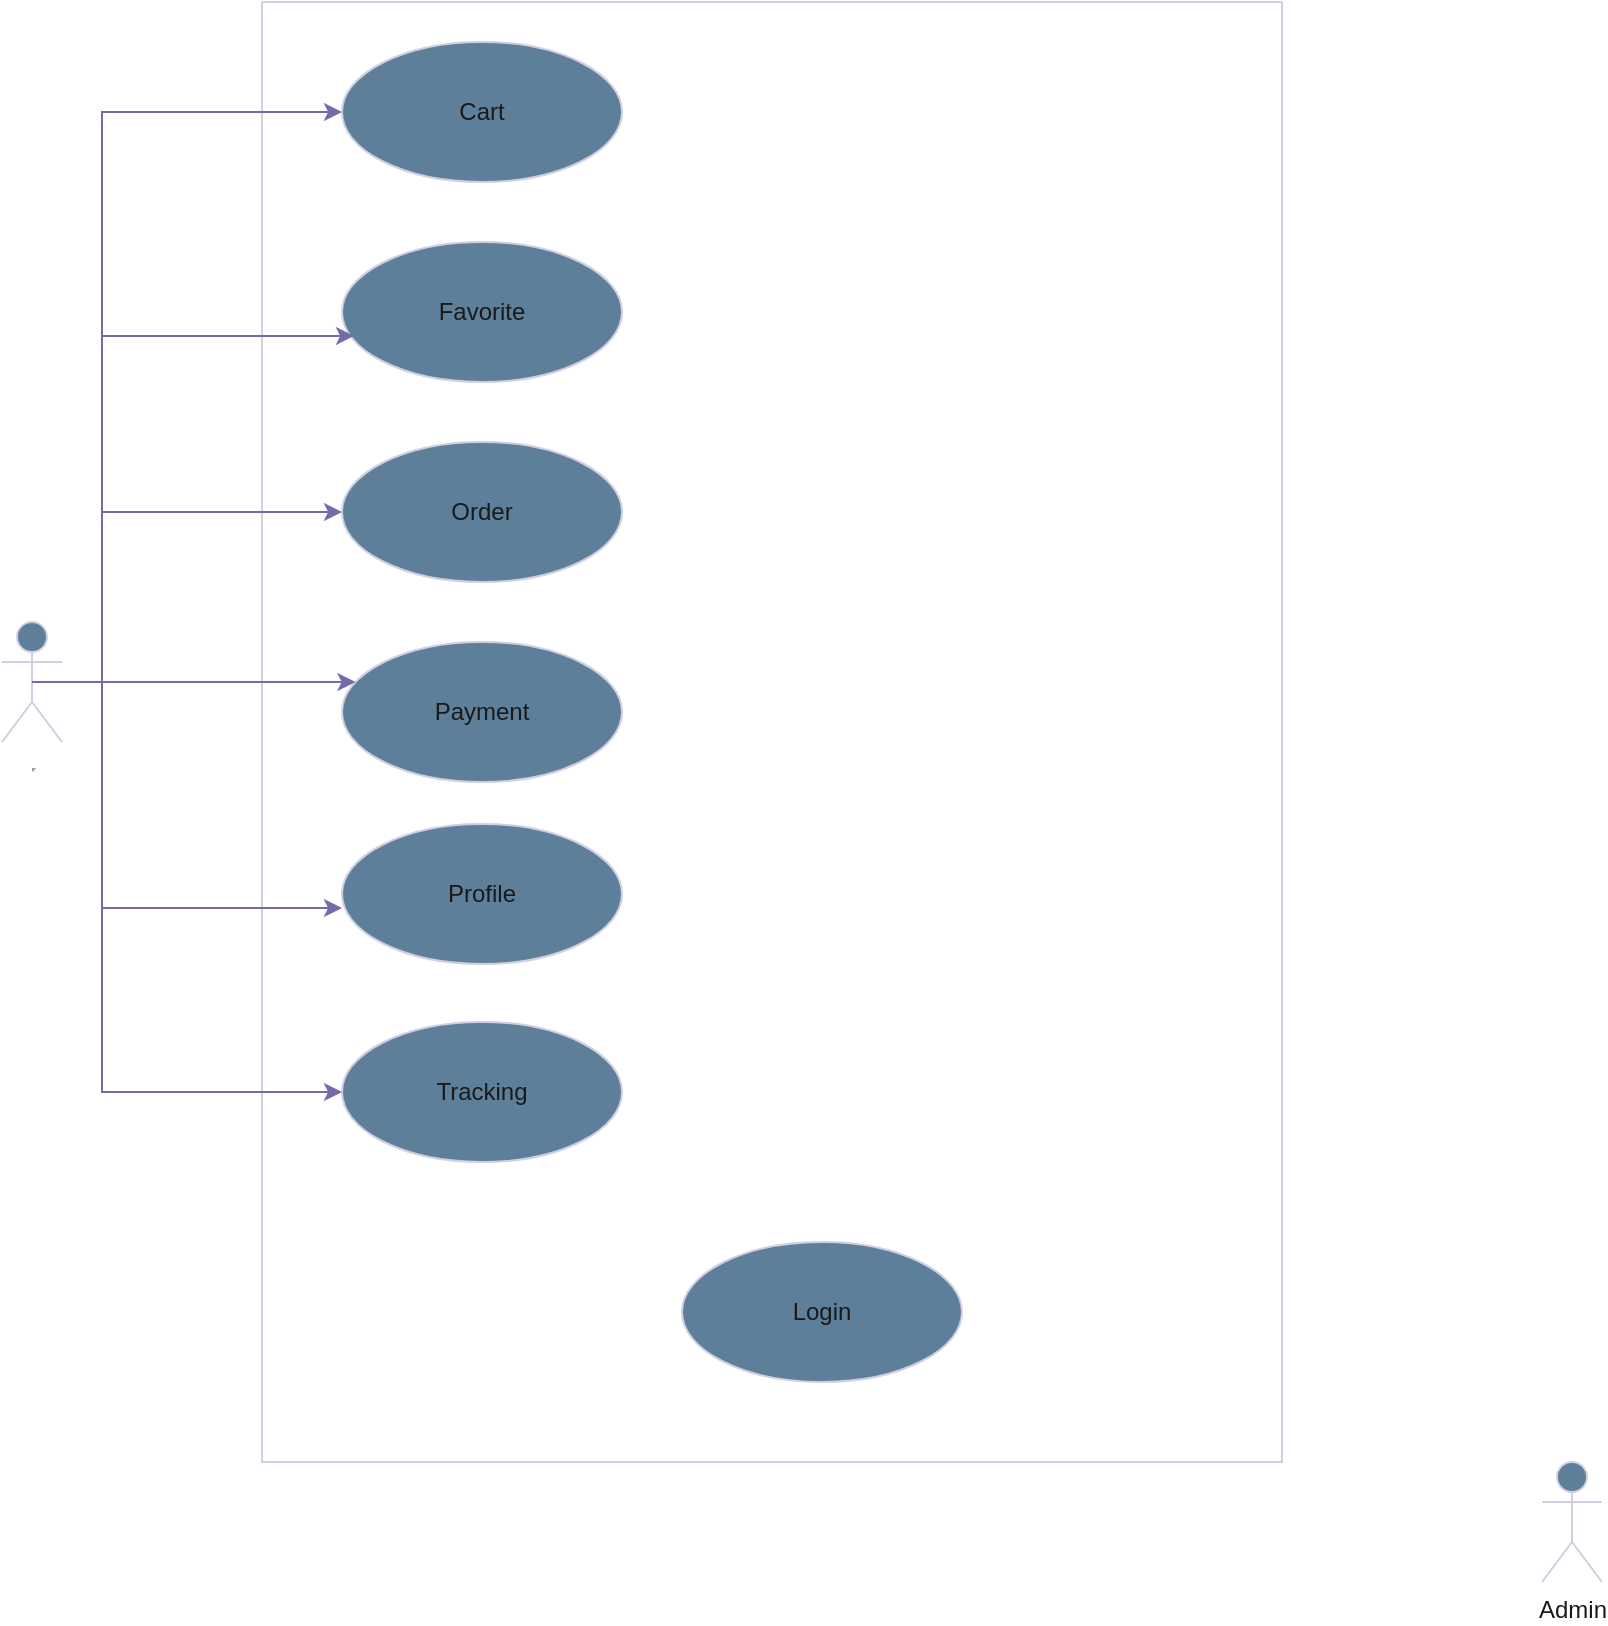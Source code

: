 <mxfile version="22.1.9" type="device">
  <diagram name="Page-1" id="jQb6HeSSOBNKT_kZNH1c">
    <mxGraphModel dx="1434" dy="758" grid="1" gridSize="10" guides="1" tooltips="1" connect="1" arrows="1" fold="1" page="1" pageScale="1" pageWidth="850" pageHeight="1100" math="0" shadow="0">
      <root>
        <mxCell id="0" />
        <mxCell id="1" parent="0" />
        <mxCell id="w6KJ35ehDTpDePLppchS-3" value="" style="swimlane;startSize=0;labelBackgroundColor=none;fillColor=#5D7F99;strokeColor=#D0CEE2;fontColor=#1A1A1A;" vertex="1" parent="1">
          <mxGeometry x="150" y="20" width="510" height="730" as="geometry">
            <mxRectangle x="180" y="250" width="50" height="40" as="alternateBounds" />
          </mxGeometry>
        </mxCell>
        <mxCell id="w6KJ35ehDTpDePLppchS-2" value="Order" style="ellipse;whiteSpace=wrap;html=1;labelBackgroundColor=none;fillColor=#5D7F99;strokeColor=#D0CEE2;fontColor=#1A1A1A;" vertex="1" parent="w6KJ35ehDTpDePLppchS-3">
          <mxGeometry x="40" y="220" width="140" height="70" as="geometry" />
        </mxCell>
        <mxCell id="w6KJ35ehDTpDePLppchS-9" value="Profile" style="ellipse;whiteSpace=wrap;html=1;labelBackgroundColor=none;fillColor=#5D7F99;strokeColor=#D0CEE2;fontColor=#1A1A1A;" vertex="1" parent="w6KJ35ehDTpDePLppchS-3">
          <mxGeometry x="40" y="411" width="140" height="70" as="geometry" />
        </mxCell>
        <mxCell id="w6KJ35ehDTpDePLppchS-10" value="Payment" style="ellipse;whiteSpace=wrap;html=1;labelBackgroundColor=none;fillColor=#5D7F99;strokeColor=#D0CEE2;fontColor=#1A1A1A;" vertex="1" parent="w6KJ35ehDTpDePLppchS-3">
          <mxGeometry x="40" y="320" width="140" height="70" as="geometry" />
        </mxCell>
        <mxCell id="w6KJ35ehDTpDePLppchS-14" value="Tracking" style="ellipse;whiteSpace=wrap;html=1;labelBackgroundColor=none;fillColor=#5D7F99;strokeColor=#D0CEE2;fontColor=#1A1A1A;" vertex="1" parent="w6KJ35ehDTpDePLppchS-3">
          <mxGeometry x="40" y="510" width="140" height="70" as="geometry" />
        </mxCell>
        <mxCell id="w6KJ35ehDTpDePLppchS-31" value="Login" style="ellipse;whiteSpace=wrap;html=1;labelBackgroundColor=none;fillColor=#5D7F99;strokeColor=#D0CEE2;fontColor=#1A1A1A;" vertex="1" parent="w6KJ35ehDTpDePLppchS-3">
          <mxGeometry x="210" y="620" width="140" height="70" as="geometry" />
        </mxCell>
        <mxCell id="w6KJ35ehDTpDePLppchS-39" value="Favorite" style="ellipse;whiteSpace=wrap;html=1;labelBackgroundColor=none;fillColor=#5D7F99;strokeColor=#D0CEE2;fontColor=#1A1A1A;" vertex="1" parent="w6KJ35ehDTpDePLppchS-3">
          <mxGeometry x="40" y="120" width="140" height="70" as="geometry" />
        </mxCell>
        <mxCell id="w6KJ35ehDTpDePLppchS-43" value="Cart" style="ellipse;whiteSpace=wrap;html=1;labelBackgroundColor=none;fillColor=#5D7F99;strokeColor=#D0CEE2;fontColor=#1A1A1A;" vertex="1" parent="w6KJ35ehDTpDePLppchS-3">
          <mxGeometry x="40" y="20" width="140" height="70" as="geometry" />
        </mxCell>
        <mxCell id="w6KJ35ehDTpDePLppchS-45" style="edgeStyle=orthogonalEdgeStyle;rounded=0;orthogonalLoop=1;jettySize=auto;html=1;exitX=0.5;exitY=0.5;exitDx=0;exitDy=0;exitPerimeter=0;strokeColor=#736CA8;fontColor=#1A1A1A;" edge="1" parent="1" source="w6KJ35ehDTpDePLppchS-1" target="w6KJ35ehDTpDePLppchS-43">
          <mxGeometry relative="1" as="geometry">
            <Array as="points">
              <mxPoint x="70" y="360" />
              <mxPoint x="70" y="75" />
            </Array>
          </mxGeometry>
        </mxCell>
        <mxCell id="w6KJ35ehDTpDePLppchS-48" style="edgeStyle=orthogonalEdgeStyle;rounded=0;orthogonalLoop=1;jettySize=auto;html=1;exitX=0.5;exitY=0.5;exitDx=0;exitDy=0;exitPerimeter=0;entryX=0;entryY=0.5;entryDx=0;entryDy=0;strokeColor=#736CA8;fontColor=#1A1A1A;" edge="1" parent="1" source="w6KJ35ehDTpDePLppchS-1" target="w6KJ35ehDTpDePLppchS-2">
          <mxGeometry relative="1" as="geometry">
            <Array as="points">
              <mxPoint x="70" y="360" />
              <mxPoint x="70" y="275" />
            </Array>
          </mxGeometry>
        </mxCell>
        <mxCell id="w6KJ35ehDTpDePLppchS-49" style="edgeStyle=orthogonalEdgeStyle;rounded=0;orthogonalLoop=1;jettySize=auto;html=1;exitX=0.5;exitY=0.5;exitDx=0;exitDy=0;exitPerimeter=0;strokeColor=#736CA8;fontColor=#1A1A1A;" edge="1" parent="1" source="w6KJ35ehDTpDePLppchS-1" target="w6KJ35ehDTpDePLppchS-10">
          <mxGeometry relative="1" as="geometry">
            <Array as="points">
              <mxPoint x="150" y="360" />
              <mxPoint x="150" y="360" />
            </Array>
          </mxGeometry>
        </mxCell>
        <mxCell id="w6KJ35ehDTpDePLppchS-51" style="edgeStyle=orthogonalEdgeStyle;rounded=0;orthogonalLoop=1;jettySize=auto;html=1;exitX=0.5;exitY=0.5;exitDx=0;exitDy=0;exitPerimeter=0;entryX=0;entryY=0.5;entryDx=0;entryDy=0;strokeColor=#736CA8;fontColor=#1A1A1A;" edge="1" parent="1" source="w6KJ35ehDTpDePLppchS-1" target="w6KJ35ehDTpDePLppchS-14">
          <mxGeometry relative="1" as="geometry">
            <Array as="points">
              <mxPoint x="70" y="360" />
              <mxPoint x="70" y="565" />
            </Array>
          </mxGeometry>
        </mxCell>
        <mxCell id="w6KJ35ehDTpDePLppchS-1" value="&lt;hr&gt;" style="shape=umlActor;verticalLabelPosition=bottom;verticalAlign=top;html=1;outlineConnect=0;labelBackgroundColor=none;fillColor=#5D7F99;strokeColor=#D0CEE2;fontColor=#1A1A1A;direction=east;" vertex="1" parent="1">
          <mxGeometry x="20" y="330" width="30" height="60" as="geometry" />
        </mxCell>
        <mxCell id="w6KJ35ehDTpDePLppchS-5" value="Admin" style="shape=umlActor;verticalLabelPosition=bottom;verticalAlign=top;html=1;outlineConnect=0;labelBackgroundColor=none;fillColor=#5D7F99;strokeColor=#D0CEE2;fontColor=#1A1A1A;" vertex="1" parent="1">
          <mxGeometry x="790" y="750" width="30" height="60" as="geometry" />
        </mxCell>
        <mxCell id="w6KJ35ehDTpDePLppchS-46" style="edgeStyle=orthogonalEdgeStyle;rounded=0;orthogonalLoop=1;jettySize=auto;html=1;exitX=0.5;exitY=0.5;exitDx=0;exitDy=0;exitPerimeter=0;entryX=0.043;entryY=0.671;entryDx=0;entryDy=0;entryPerimeter=0;strokeColor=#736CA8;fontColor=#1A1A1A;" edge="1" parent="1" source="w6KJ35ehDTpDePLppchS-1" target="w6KJ35ehDTpDePLppchS-39">
          <mxGeometry relative="1" as="geometry">
            <Array as="points">
              <mxPoint x="70" y="360" />
              <mxPoint x="70" y="187" />
            </Array>
          </mxGeometry>
        </mxCell>
        <mxCell id="w6KJ35ehDTpDePLppchS-50" style="edgeStyle=orthogonalEdgeStyle;rounded=0;orthogonalLoop=1;jettySize=auto;html=1;exitX=0.5;exitY=0.5;exitDx=0;exitDy=0;exitPerimeter=0;entryX=0;entryY=0.614;entryDx=0;entryDy=0;entryPerimeter=0;strokeColor=#736CA8;fontColor=#1A1A1A;" edge="1" parent="1" source="w6KJ35ehDTpDePLppchS-1" target="w6KJ35ehDTpDePLppchS-9">
          <mxGeometry relative="1" as="geometry">
            <Array as="points">
              <mxPoint x="70" y="360" />
              <mxPoint x="70" y="473" />
            </Array>
          </mxGeometry>
        </mxCell>
      </root>
    </mxGraphModel>
  </diagram>
</mxfile>
